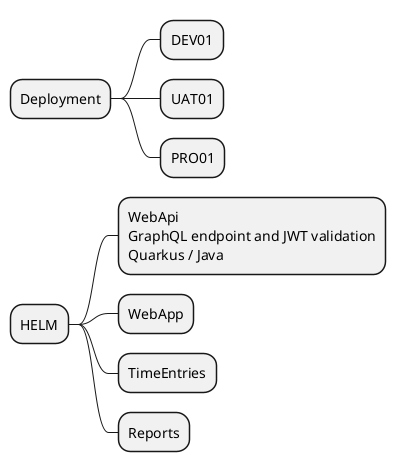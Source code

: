 @startmindmap
* Deployment
** DEV01
** UAT01
** PRO01
* HELM
**:WebApi
GraphQL endpoint and JWT validation
Quarkus / Java;
** WebApp
** TimeEntries
** Reports
@endmindmap
